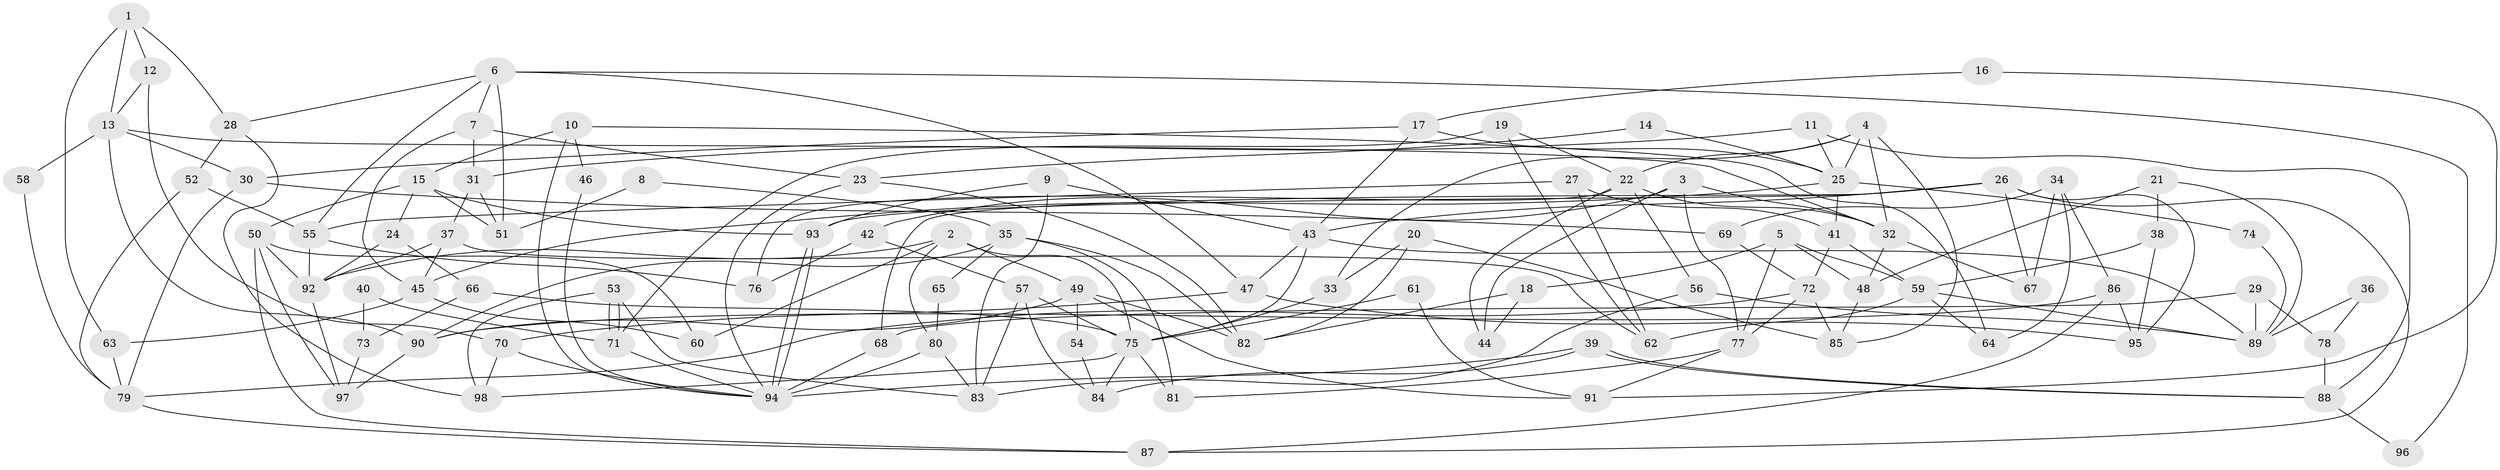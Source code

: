 // coarse degree distribution, {5: 0.2459016393442623, 7: 0.08196721311475409, 4: 0.09836065573770492, 8: 0.03278688524590164, 6: 0.18032786885245902, 2: 0.13114754098360656, 9: 0.04918032786885246, 3: 0.14754098360655737, 10: 0.03278688524590164}
// Generated by graph-tools (version 1.1) at 2025/41/03/06/25 10:41:56]
// undirected, 98 vertices, 196 edges
graph export_dot {
graph [start="1"]
  node [color=gray90,style=filled];
  1;
  2;
  3;
  4;
  5;
  6;
  7;
  8;
  9;
  10;
  11;
  12;
  13;
  14;
  15;
  16;
  17;
  18;
  19;
  20;
  21;
  22;
  23;
  24;
  25;
  26;
  27;
  28;
  29;
  30;
  31;
  32;
  33;
  34;
  35;
  36;
  37;
  38;
  39;
  40;
  41;
  42;
  43;
  44;
  45;
  46;
  47;
  48;
  49;
  50;
  51;
  52;
  53;
  54;
  55;
  56;
  57;
  58;
  59;
  60;
  61;
  62;
  63;
  64;
  65;
  66;
  67;
  68;
  69;
  70;
  71;
  72;
  73;
  74;
  75;
  76;
  77;
  78;
  79;
  80;
  81;
  82;
  83;
  84;
  85;
  86;
  87;
  88;
  89;
  90;
  91;
  92;
  93;
  94;
  95;
  96;
  97;
  98;
  1 -- 12;
  1 -- 28;
  1 -- 13;
  1 -- 63;
  2 -- 92;
  2 -- 60;
  2 -- 49;
  2 -- 75;
  2 -- 80;
  3 -- 77;
  3 -- 32;
  3 -- 42;
  3 -- 44;
  4 -- 85;
  4 -- 22;
  4 -- 25;
  4 -- 32;
  4 -- 33;
  5 -- 59;
  5 -- 48;
  5 -- 18;
  5 -- 77;
  6 -- 28;
  6 -- 51;
  6 -- 7;
  6 -- 47;
  6 -- 55;
  6 -- 96;
  7 -- 23;
  7 -- 31;
  7 -- 45;
  8 -- 51;
  8 -- 35;
  9 -- 43;
  9 -- 83;
  9 -- 93;
  10 -- 15;
  10 -- 94;
  10 -- 46;
  10 -- 64;
  11 -- 31;
  11 -- 25;
  11 -- 88;
  12 -- 13;
  12 -- 70;
  13 -- 90;
  13 -- 30;
  13 -- 32;
  13 -- 58;
  14 -- 25;
  14 -- 23;
  15 -- 93;
  15 -- 50;
  15 -- 24;
  15 -- 51;
  16 -- 17;
  16 -- 91;
  17 -- 30;
  17 -- 25;
  17 -- 43;
  18 -- 44;
  18 -- 82;
  19 -- 62;
  19 -- 71;
  19 -- 22;
  20 -- 82;
  20 -- 33;
  20 -- 85;
  21 -- 89;
  21 -- 38;
  21 -- 48;
  22 -- 32;
  22 -- 44;
  22 -- 56;
  22 -- 76;
  23 -- 82;
  23 -- 94;
  24 -- 92;
  24 -- 66;
  25 -- 41;
  25 -- 45;
  25 -- 74;
  26 -- 43;
  26 -- 93;
  26 -- 67;
  26 -- 68;
  26 -- 87;
  26 -- 95;
  27 -- 62;
  27 -- 55;
  27 -- 41;
  28 -- 52;
  28 -- 98;
  29 -- 68;
  29 -- 89;
  29 -- 78;
  30 -- 79;
  30 -- 69;
  31 -- 37;
  31 -- 51;
  32 -- 48;
  32 -- 67;
  33 -- 75;
  34 -- 69;
  34 -- 67;
  34 -- 64;
  34 -- 86;
  35 -- 90;
  35 -- 81;
  35 -- 65;
  35 -- 82;
  36 -- 89;
  36 -- 78;
  37 -- 45;
  37 -- 92;
  37 -- 62;
  38 -- 59;
  38 -- 95;
  39 -- 94;
  39 -- 88;
  39 -- 88;
  39 -- 84;
  40 -- 71;
  40 -- 73;
  41 -- 72;
  41 -- 59;
  42 -- 57;
  42 -- 76;
  43 -- 47;
  43 -- 75;
  43 -- 89;
  45 -- 60;
  45 -- 63;
  46 -- 94;
  47 -- 70;
  47 -- 95;
  48 -- 85;
  49 -- 82;
  49 -- 54;
  49 -- 90;
  49 -- 91;
  50 -- 87;
  50 -- 92;
  50 -- 60;
  50 -- 97;
  52 -- 79;
  52 -- 55;
  53 -- 71;
  53 -- 71;
  53 -- 83;
  53 -- 98;
  54 -- 84;
  55 -- 76;
  55 -- 92;
  56 -- 89;
  56 -- 83;
  57 -- 75;
  57 -- 84;
  57 -- 83;
  58 -- 79;
  59 -- 64;
  59 -- 62;
  59 -- 89;
  61 -- 75;
  61 -- 91;
  63 -- 79;
  65 -- 80;
  66 -- 75;
  66 -- 73;
  68 -- 94;
  69 -- 72;
  70 -- 98;
  70 -- 94;
  71 -- 94;
  72 -- 85;
  72 -- 79;
  72 -- 77;
  73 -- 97;
  74 -- 89;
  75 -- 81;
  75 -- 84;
  75 -- 98;
  77 -- 81;
  77 -- 91;
  78 -- 88;
  79 -- 87;
  80 -- 83;
  80 -- 94;
  86 -- 95;
  86 -- 87;
  86 -- 90;
  88 -- 96;
  90 -- 97;
  92 -- 97;
  93 -- 94;
  93 -- 94;
}
